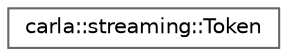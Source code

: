 digraph "类继承关系图"
{
 // INTERACTIVE_SVG=YES
 // LATEX_PDF_SIZE
  bgcolor="transparent";
  edge [fontname=Helvetica,fontsize=10,labelfontname=Helvetica,labelfontsize=10];
  node [fontname=Helvetica,fontsize=10,shape=box,height=0.2,width=0.4];
  rankdir="LR";
  Node0 [id="Node000000",label="carla::streaming::Token",height=0.2,width=0.4,color="grey40", fillcolor="white", style="filled",URL="$d0/dc5/classcarla_1_1streaming_1_1Token.html",tooltip="A token that uniquely identify a stream."];
}
